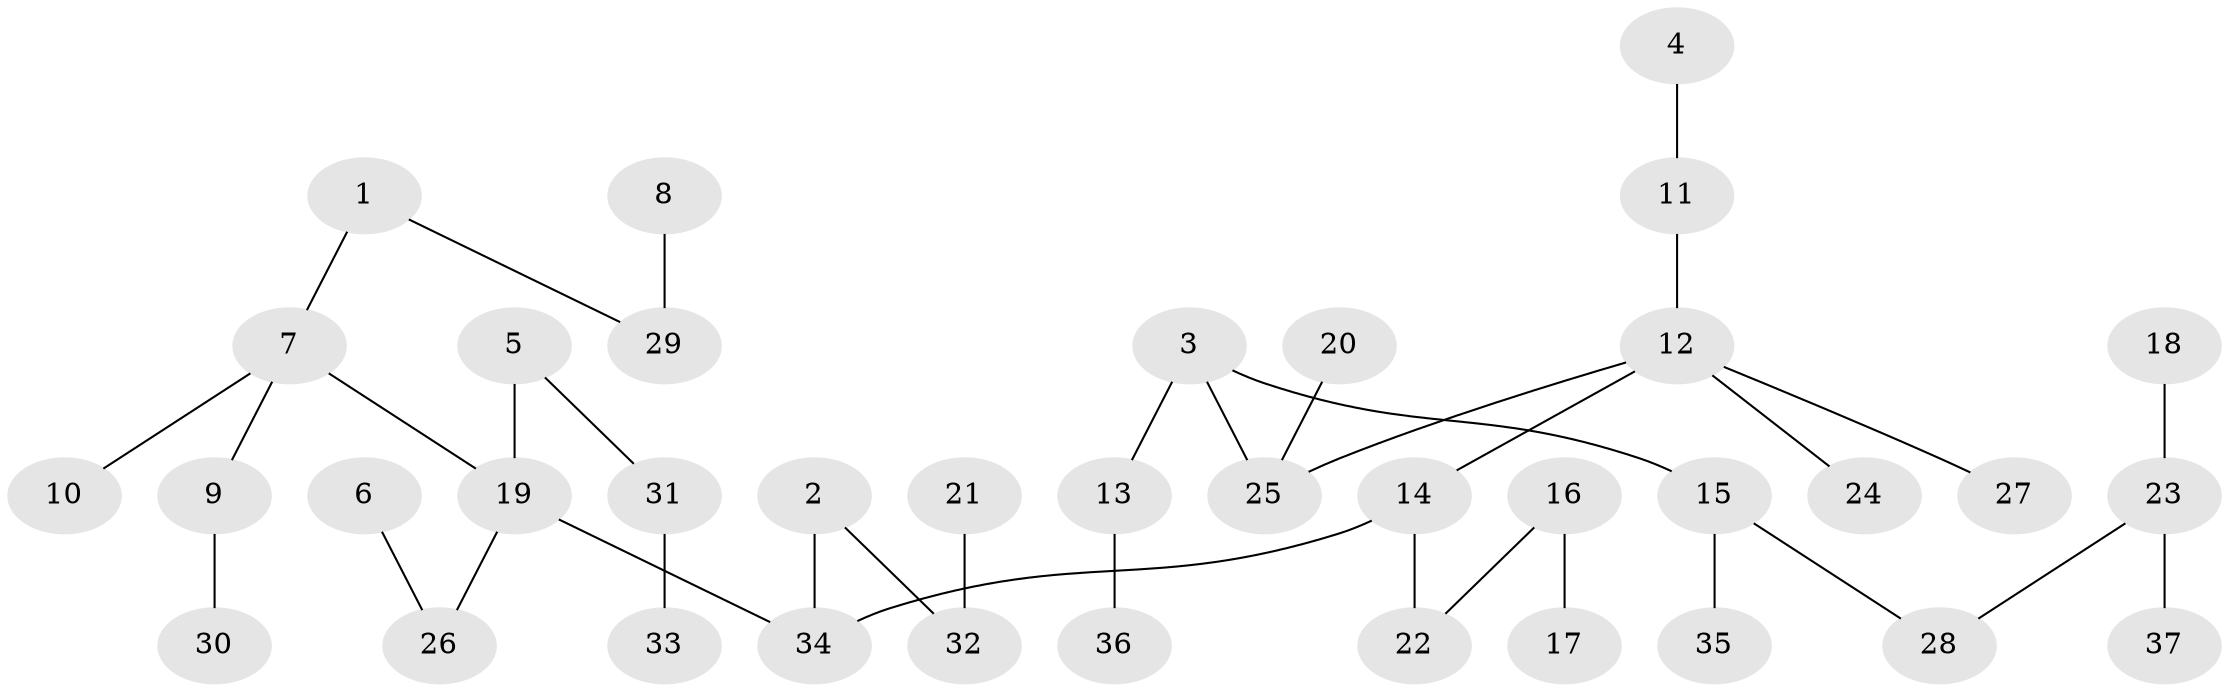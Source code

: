 // original degree distribution, {4: 0.056910569105691054, 6: 0.016260162601626018, 5: 0.04065040650406504, 1: 0.4878048780487805, 2: 0.22764227642276422, 3: 0.17073170731707318}
// Generated by graph-tools (version 1.1) at 2025/37/03/04/25 23:37:29]
// undirected, 37 vertices, 36 edges
graph export_dot {
  node [color=gray90,style=filled];
  1;
  2;
  3;
  4;
  5;
  6;
  7;
  8;
  9;
  10;
  11;
  12;
  13;
  14;
  15;
  16;
  17;
  18;
  19;
  20;
  21;
  22;
  23;
  24;
  25;
  26;
  27;
  28;
  29;
  30;
  31;
  32;
  33;
  34;
  35;
  36;
  37;
  1 -- 7 [weight=1.0];
  1 -- 29 [weight=1.0];
  2 -- 32 [weight=1.0];
  2 -- 34 [weight=1.0];
  3 -- 13 [weight=1.0];
  3 -- 15 [weight=1.0];
  3 -- 25 [weight=1.0];
  4 -- 11 [weight=1.0];
  5 -- 19 [weight=1.0];
  5 -- 31 [weight=1.0];
  6 -- 26 [weight=1.0];
  7 -- 9 [weight=1.0];
  7 -- 10 [weight=1.0];
  7 -- 19 [weight=1.0];
  8 -- 29 [weight=1.0];
  9 -- 30 [weight=1.0];
  11 -- 12 [weight=1.0];
  12 -- 14 [weight=1.0];
  12 -- 24 [weight=1.0];
  12 -- 25 [weight=1.0];
  12 -- 27 [weight=1.0];
  13 -- 36 [weight=1.0];
  14 -- 22 [weight=1.0];
  14 -- 34 [weight=1.0];
  15 -- 28 [weight=1.0];
  15 -- 35 [weight=1.0];
  16 -- 17 [weight=1.0];
  16 -- 22 [weight=1.0];
  18 -- 23 [weight=1.0];
  19 -- 26 [weight=1.0];
  19 -- 34 [weight=1.0];
  20 -- 25 [weight=1.0];
  21 -- 32 [weight=1.0];
  23 -- 28 [weight=1.0];
  23 -- 37 [weight=1.0];
  31 -- 33 [weight=1.0];
}
